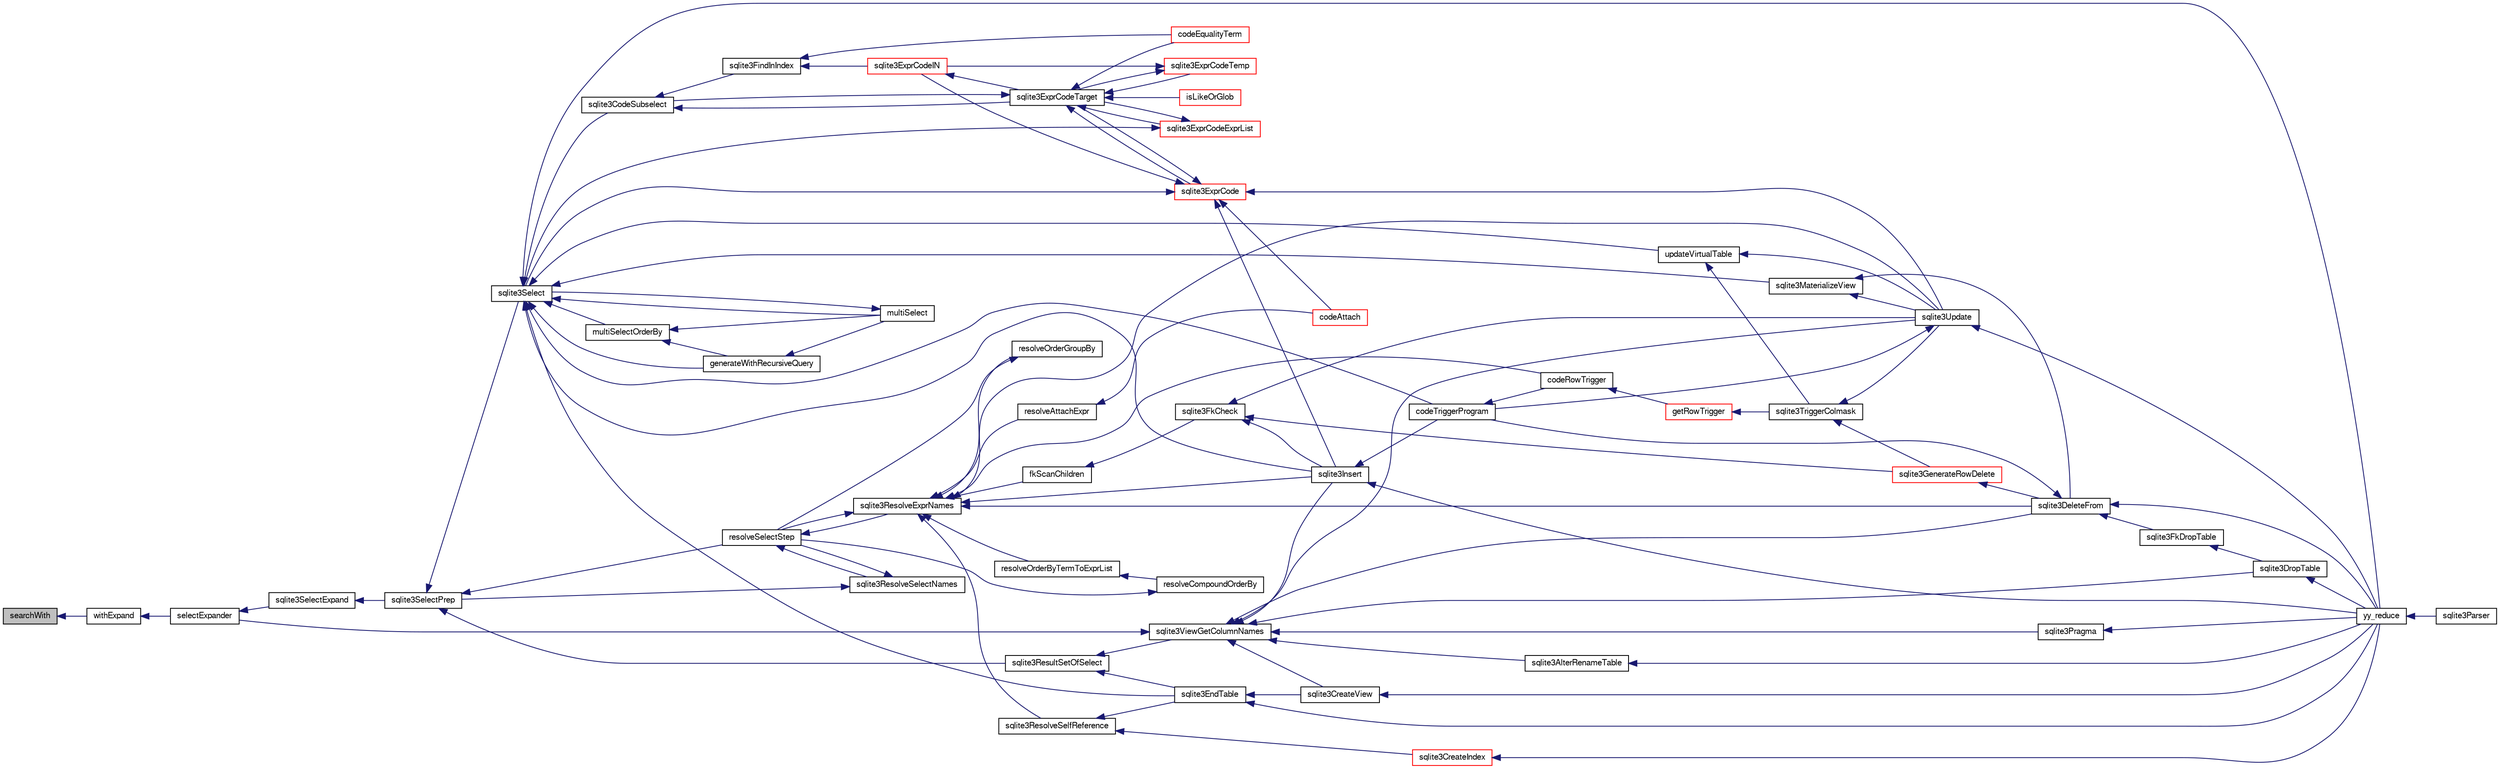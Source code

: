digraph "searchWith"
{
  edge [fontname="FreeSans",fontsize="10",labelfontname="FreeSans",labelfontsize="10"];
  node [fontname="FreeSans",fontsize="10",shape=record];
  rankdir="LR";
  Node285546 [label="searchWith",height=0.2,width=0.4,color="black", fillcolor="grey75", style="filled", fontcolor="black"];
  Node285546 -> Node285547 [dir="back",color="midnightblue",fontsize="10",style="solid",fontname="FreeSans"];
  Node285547 [label="withExpand",height=0.2,width=0.4,color="black", fillcolor="white", style="filled",URL="$sqlite3_8c.html#abfe30ddf22391eeda2da9ba60c23bf0b"];
  Node285547 -> Node285548 [dir="back",color="midnightblue",fontsize="10",style="solid",fontname="FreeSans"];
  Node285548 [label="selectExpander",height=0.2,width=0.4,color="black", fillcolor="white", style="filled",URL="$sqlite3_8c.html#abee977318fbf74531340c6e41b0ca953"];
  Node285548 -> Node285549 [dir="back",color="midnightblue",fontsize="10",style="solid",fontname="FreeSans"];
  Node285549 [label="sqlite3SelectExpand",height=0.2,width=0.4,color="black", fillcolor="white", style="filled",URL="$sqlite3_8c.html#ae55acd1d8219505e629c2148950fa3de"];
  Node285549 -> Node285550 [dir="back",color="midnightblue",fontsize="10",style="solid",fontname="FreeSans"];
  Node285550 [label="sqlite3SelectPrep",height=0.2,width=0.4,color="black", fillcolor="white", style="filled",URL="$sqlite3_8c.html#aa4385bd53c0a43dea72fbc23cc78e1c6"];
  Node285550 -> Node285551 [dir="back",color="midnightblue",fontsize="10",style="solid",fontname="FreeSans"];
  Node285551 [label="resolveSelectStep",height=0.2,width=0.4,color="black", fillcolor="white", style="filled",URL="$sqlite3_8c.html#a0b9015a9e505c63fd104dcbad672c814"];
  Node285551 -> Node285552 [dir="back",color="midnightblue",fontsize="10",style="solid",fontname="FreeSans"];
  Node285552 [label="sqlite3ResolveExprNames",height=0.2,width=0.4,color="black", fillcolor="white", style="filled",URL="$sqlite3_8c.html#a537cf717a3f847807d3a3fd65da636ad"];
  Node285552 -> Node285553 [dir="back",color="midnightblue",fontsize="10",style="solid",fontname="FreeSans"];
  Node285553 [label="resolveOrderByTermToExprList",height=0.2,width=0.4,color="black", fillcolor="white", style="filled",URL="$sqlite3_8c.html#ac7f7eabdc769257622ad90aac3e02fe6"];
  Node285553 -> Node285554 [dir="back",color="midnightblue",fontsize="10",style="solid",fontname="FreeSans"];
  Node285554 [label="resolveCompoundOrderBy",height=0.2,width=0.4,color="black", fillcolor="white", style="filled",URL="$sqlite3_8c.html#a462c5aa49cfd6aad6a92fa60ddefc569"];
  Node285554 -> Node285551 [dir="back",color="midnightblue",fontsize="10",style="solid",fontname="FreeSans"];
  Node285552 -> Node285555 [dir="back",color="midnightblue",fontsize="10",style="solid",fontname="FreeSans"];
  Node285555 [label="resolveOrderGroupBy",height=0.2,width=0.4,color="black", fillcolor="white", style="filled",URL="$sqlite3_8c.html#a4dc8ed6177a5de887eae1010992e3d00"];
  Node285555 -> Node285551 [dir="back",color="midnightblue",fontsize="10",style="solid",fontname="FreeSans"];
  Node285552 -> Node285551 [dir="back",color="midnightblue",fontsize="10",style="solid",fontname="FreeSans"];
  Node285552 -> Node285556 [dir="back",color="midnightblue",fontsize="10",style="solid",fontname="FreeSans"];
  Node285556 [label="sqlite3ResolveSelfReference",height=0.2,width=0.4,color="black", fillcolor="white", style="filled",URL="$sqlite3_8c.html#ab524095a849de78f8728167d19336094"];
  Node285556 -> Node285557 [dir="back",color="midnightblue",fontsize="10",style="solid",fontname="FreeSans"];
  Node285557 [label="sqlite3EndTable",height=0.2,width=0.4,color="black", fillcolor="white", style="filled",URL="$sqlite3_8c.html#a7b5f2c66c0f0b6f819d970ca389768b0"];
  Node285557 -> Node285558 [dir="back",color="midnightblue",fontsize="10",style="solid",fontname="FreeSans"];
  Node285558 [label="sqlite3CreateView",height=0.2,width=0.4,color="black", fillcolor="white", style="filled",URL="$sqlite3_8c.html#a9d85cb00ff71dee5cd9a019503a6982e"];
  Node285558 -> Node285559 [dir="back",color="midnightblue",fontsize="10",style="solid",fontname="FreeSans"];
  Node285559 [label="yy_reduce",height=0.2,width=0.4,color="black", fillcolor="white", style="filled",URL="$sqlite3_8c.html#a7c419a9b25711c666a9a2449ef377f14"];
  Node285559 -> Node285560 [dir="back",color="midnightblue",fontsize="10",style="solid",fontname="FreeSans"];
  Node285560 [label="sqlite3Parser",height=0.2,width=0.4,color="black", fillcolor="white", style="filled",URL="$sqlite3_8c.html#a0327d71a5fabe0b6a343d78a2602e72a"];
  Node285557 -> Node285559 [dir="back",color="midnightblue",fontsize="10",style="solid",fontname="FreeSans"];
  Node285556 -> Node285561 [dir="back",color="midnightblue",fontsize="10",style="solid",fontname="FreeSans"];
  Node285561 [label="sqlite3CreateIndex",height=0.2,width=0.4,color="red", fillcolor="white", style="filled",URL="$sqlite3_8c.html#a8dbe5e590ab6c58a8c45f34f7c81e825"];
  Node285561 -> Node285559 [dir="back",color="midnightblue",fontsize="10",style="solid",fontname="FreeSans"];
  Node285552 -> Node285564 [dir="back",color="midnightblue",fontsize="10",style="solid",fontname="FreeSans"];
  Node285564 [label="resolveAttachExpr",height=0.2,width=0.4,color="black", fillcolor="white", style="filled",URL="$sqlite3_8c.html#a2b0ae2ee3fae38ccc805f582a9ce38f5"];
  Node285564 -> Node285565 [dir="back",color="midnightblue",fontsize="10",style="solid",fontname="FreeSans"];
  Node285565 [label="codeAttach",height=0.2,width=0.4,color="red", fillcolor="white", style="filled",URL="$sqlite3_8c.html#ade4e9e30d828a19c191fdcb098676d5b"];
  Node285552 -> Node285568 [dir="back",color="midnightblue",fontsize="10",style="solid",fontname="FreeSans"];
  Node285568 [label="sqlite3DeleteFrom",height=0.2,width=0.4,color="black", fillcolor="white", style="filled",URL="$sqlite3_8c.html#ab9b4b45349188b49eabb23f94608a091"];
  Node285568 -> Node285569 [dir="back",color="midnightblue",fontsize="10",style="solid",fontname="FreeSans"];
  Node285569 [label="sqlite3FkDropTable",height=0.2,width=0.4,color="black", fillcolor="white", style="filled",URL="$sqlite3_8c.html#a1218c6fc74e89152ceaa4760e82f5ef9"];
  Node285569 -> Node285570 [dir="back",color="midnightblue",fontsize="10",style="solid",fontname="FreeSans"];
  Node285570 [label="sqlite3DropTable",height=0.2,width=0.4,color="black", fillcolor="white", style="filled",URL="$sqlite3_8c.html#a5534f77364b5568783c0e50db3c9defb"];
  Node285570 -> Node285559 [dir="back",color="midnightblue",fontsize="10",style="solid",fontname="FreeSans"];
  Node285568 -> Node285571 [dir="back",color="midnightblue",fontsize="10",style="solid",fontname="FreeSans"];
  Node285571 [label="codeTriggerProgram",height=0.2,width=0.4,color="black", fillcolor="white", style="filled",URL="$sqlite3_8c.html#a120801f59d9281d201d2ff4b2606836e"];
  Node285571 -> Node285572 [dir="back",color="midnightblue",fontsize="10",style="solid",fontname="FreeSans"];
  Node285572 [label="codeRowTrigger",height=0.2,width=0.4,color="black", fillcolor="white", style="filled",URL="$sqlite3_8c.html#a463cea5aaaf388b560b206570a0022fc"];
  Node285572 -> Node285573 [dir="back",color="midnightblue",fontsize="10",style="solid",fontname="FreeSans"];
  Node285573 [label="getRowTrigger",height=0.2,width=0.4,color="red", fillcolor="white", style="filled",URL="$sqlite3_8c.html#a69626ef20b540d1a2b19cf56f3f45689"];
  Node285573 -> Node285581 [dir="back",color="midnightblue",fontsize="10",style="solid",fontname="FreeSans"];
  Node285581 [label="sqlite3TriggerColmask",height=0.2,width=0.4,color="black", fillcolor="white", style="filled",URL="$sqlite3_8c.html#acace8e99e37ae5e84ea03c65e820c540"];
  Node285581 -> Node285576 [dir="back",color="midnightblue",fontsize="10",style="solid",fontname="FreeSans"];
  Node285576 [label="sqlite3GenerateRowDelete",height=0.2,width=0.4,color="red", fillcolor="white", style="filled",URL="$sqlite3_8c.html#a2c76cbf3027fc18fdbb8cb4cd96b77d9"];
  Node285576 -> Node285568 [dir="back",color="midnightblue",fontsize="10",style="solid",fontname="FreeSans"];
  Node285581 -> Node285579 [dir="back",color="midnightblue",fontsize="10",style="solid",fontname="FreeSans"];
  Node285579 [label="sqlite3Update",height=0.2,width=0.4,color="black", fillcolor="white", style="filled",URL="$sqlite3_8c.html#ac5aa67c46e8cc8174566fabe6809fafa"];
  Node285579 -> Node285571 [dir="back",color="midnightblue",fontsize="10",style="solid",fontname="FreeSans"];
  Node285579 -> Node285559 [dir="back",color="midnightblue",fontsize="10",style="solid",fontname="FreeSans"];
  Node285568 -> Node285559 [dir="back",color="midnightblue",fontsize="10",style="solid",fontname="FreeSans"];
  Node285552 -> Node285582 [dir="back",color="midnightblue",fontsize="10",style="solid",fontname="FreeSans"];
  Node285582 [label="fkScanChildren",height=0.2,width=0.4,color="black", fillcolor="white", style="filled",URL="$sqlite3_8c.html#a67c9dcb484336b3155e7a82a037d4691"];
  Node285582 -> Node285583 [dir="back",color="midnightblue",fontsize="10",style="solid",fontname="FreeSans"];
  Node285583 [label="sqlite3FkCheck",height=0.2,width=0.4,color="black", fillcolor="white", style="filled",URL="$sqlite3_8c.html#aa38fb76c7d6f48f19772877a41703b92"];
  Node285583 -> Node285576 [dir="back",color="midnightblue",fontsize="10",style="solid",fontname="FreeSans"];
  Node285583 -> Node285578 [dir="back",color="midnightblue",fontsize="10",style="solid",fontname="FreeSans"];
  Node285578 [label="sqlite3Insert",height=0.2,width=0.4,color="black", fillcolor="white", style="filled",URL="$sqlite3_8c.html#a5b17c9c2000bae6bdff8e6be48d7dc2b"];
  Node285578 -> Node285571 [dir="back",color="midnightblue",fontsize="10",style="solid",fontname="FreeSans"];
  Node285578 -> Node285559 [dir="back",color="midnightblue",fontsize="10",style="solid",fontname="FreeSans"];
  Node285583 -> Node285579 [dir="back",color="midnightblue",fontsize="10",style="solid",fontname="FreeSans"];
  Node285552 -> Node285578 [dir="back",color="midnightblue",fontsize="10",style="solid",fontname="FreeSans"];
  Node285552 -> Node285572 [dir="back",color="midnightblue",fontsize="10",style="solid",fontname="FreeSans"];
  Node285552 -> Node285579 [dir="back",color="midnightblue",fontsize="10",style="solid",fontname="FreeSans"];
  Node285551 -> Node285584 [dir="back",color="midnightblue",fontsize="10",style="solid",fontname="FreeSans"];
  Node285584 [label="sqlite3ResolveSelectNames",height=0.2,width=0.4,color="black", fillcolor="white", style="filled",URL="$sqlite3_8c.html#a0cf10c480643b1ab9eaa02056a400734"];
  Node285584 -> Node285551 [dir="back",color="midnightblue",fontsize="10",style="solid",fontname="FreeSans"];
  Node285584 -> Node285550 [dir="back",color="midnightblue",fontsize="10",style="solid",fontname="FreeSans"];
  Node285550 -> Node285585 [dir="back",color="midnightblue",fontsize="10",style="solid",fontname="FreeSans"];
  Node285585 [label="sqlite3ResultSetOfSelect",height=0.2,width=0.4,color="black", fillcolor="white", style="filled",URL="$sqlite3_8c.html#ade35a86757654a36498d74152aa2fda8"];
  Node285585 -> Node285557 [dir="back",color="midnightblue",fontsize="10",style="solid",fontname="FreeSans"];
  Node285585 -> Node285586 [dir="back",color="midnightblue",fontsize="10",style="solid",fontname="FreeSans"];
  Node285586 [label="sqlite3ViewGetColumnNames",height=0.2,width=0.4,color="black", fillcolor="white", style="filled",URL="$sqlite3_8c.html#aebc7cd8d9e2bd174ae0a60363d3f6ce8"];
  Node285586 -> Node285587 [dir="back",color="midnightblue",fontsize="10",style="solid",fontname="FreeSans"];
  Node285587 [label="sqlite3AlterRenameTable",height=0.2,width=0.4,color="black", fillcolor="white", style="filled",URL="$sqlite3_8c.html#aa5cfdb507ff74e559f2efb0318c96d2c"];
  Node285587 -> Node285559 [dir="back",color="midnightblue",fontsize="10",style="solid",fontname="FreeSans"];
  Node285586 -> Node285558 [dir="back",color="midnightblue",fontsize="10",style="solid",fontname="FreeSans"];
  Node285586 -> Node285570 [dir="back",color="midnightblue",fontsize="10",style="solid",fontname="FreeSans"];
  Node285586 -> Node285568 [dir="back",color="midnightblue",fontsize="10",style="solid",fontname="FreeSans"];
  Node285586 -> Node285578 [dir="back",color="midnightblue",fontsize="10",style="solid",fontname="FreeSans"];
  Node285586 -> Node285588 [dir="back",color="midnightblue",fontsize="10",style="solid",fontname="FreeSans"];
  Node285588 [label="sqlite3Pragma",height=0.2,width=0.4,color="black", fillcolor="white", style="filled",URL="$sqlite3_8c.html#a111391370f58f8e6a6eca51fd34d62ed"];
  Node285588 -> Node285559 [dir="back",color="midnightblue",fontsize="10",style="solid",fontname="FreeSans"];
  Node285586 -> Node285548 [dir="back",color="midnightblue",fontsize="10",style="solid",fontname="FreeSans"];
  Node285586 -> Node285579 [dir="back",color="midnightblue",fontsize="10",style="solid",fontname="FreeSans"];
  Node285550 -> Node285589 [dir="back",color="midnightblue",fontsize="10",style="solid",fontname="FreeSans"];
  Node285589 [label="sqlite3Select",height=0.2,width=0.4,color="black", fillcolor="white", style="filled",URL="$sqlite3_8c.html#a2465ee8c956209ba4b272477b7c21a45"];
  Node285589 -> Node285590 [dir="back",color="midnightblue",fontsize="10",style="solid",fontname="FreeSans"];
  Node285590 [label="sqlite3CodeSubselect",height=0.2,width=0.4,color="black", fillcolor="white", style="filled",URL="$sqlite3_8c.html#aa69b46d2204a1d1b110107a1be12ee0c"];
  Node285590 -> Node285591 [dir="back",color="midnightblue",fontsize="10",style="solid",fontname="FreeSans"];
  Node285591 [label="sqlite3FindInIndex",height=0.2,width=0.4,color="black", fillcolor="white", style="filled",URL="$sqlite3_8c.html#af7d8c56ab0231f44bb5f87b3fafeffb2"];
  Node285591 -> Node285592 [dir="back",color="midnightblue",fontsize="10",style="solid",fontname="FreeSans"];
  Node285592 [label="sqlite3ExprCodeIN",height=0.2,width=0.4,color="red", fillcolor="white", style="filled",URL="$sqlite3_8c.html#ad9cf4f5b5ffb90c24a4a0900c8626193"];
  Node285592 -> Node285593 [dir="back",color="midnightblue",fontsize="10",style="solid",fontname="FreeSans"];
  Node285593 [label="sqlite3ExprCodeTarget",height=0.2,width=0.4,color="black", fillcolor="white", style="filled",URL="$sqlite3_8c.html#a4f308397a0a3ed299ed31aaa1ae2a293"];
  Node285593 -> Node285590 [dir="back",color="midnightblue",fontsize="10",style="solid",fontname="FreeSans"];
  Node285593 -> Node285594 [dir="back",color="midnightblue",fontsize="10",style="solid",fontname="FreeSans"];
  Node285594 [label="sqlite3ExprCodeTemp",height=0.2,width=0.4,color="red", fillcolor="white", style="filled",URL="$sqlite3_8c.html#a3bc5c1ccb3c5851847e2aeb4a84ae1fc"];
  Node285594 -> Node285592 [dir="back",color="midnightblue",fontsize="10",style="solid",fontname="FreeSans"];
  Node285594 -> Node285593 [dir="back",color="midnightblue",fontsize="10",style="solid",fontname="FreeSans"];
  Node285593 -> Node285607 [dir="back",color="midnightblue",fontsize="10",style="solid",fontname="FreeSans"];
  Node285607 [label="sqlite3ExprCode",height=0.2,width=0.4,color="red", fillcolor="white", style="filled",URL="$sqlite3_8c.html#a75f270fb0b111b86924cca4ea507b417"];
  Node285607 -> Node285592 [dir="back",color="midnightblue",fontsize="10",style="solid",fontname="FreeSans"];
  Node285607 -> Node285593 [dir="back",color="midnightblue",fontsize="10",style="solid",fontname="FreeSans"];
  Node285607 -> Node285565 [dir="back",color="midnightblue",fontsize="10",style="solid",fontname="FreeSans"];
  Node285607 -> Node285578 [dir="back",color="midnightblue",fontsize="10",style="solid",fontname="FreeSans"];
  Node285607 -> Node285589 [dir="back",color="midnightblue",fontsize="10",style="solid",fontname="FreeSans"];
  Node285607 -> Node285579 [dir="back",color="midnightblue",fontsize="10",style="solid",fontname="FreeSans"];
  Node285593 -> Node285616 [dir="back",color="midnightblue",fontsize="10",style="solid",fontname="FreeSans"];
  Node285616 [label="sqlite3ExprCodeExprList",height=0.2,width=0.4,color="red", fillcolor="white", style="filled",URL="$sqlite3_8c.html#a05b2b3dc3de7565de24eb3a2ff4e9566"];
  Node285616 -> Node285593 [dir="back",color="midnightblue",fontsize="10",style="solid",fontname="FreeSans"];
  Node285616 -> Node285589 [dir="back",color="midnightblue",fontsize="10",style="solid",fontname="FreeSans"];
  Node285593 -> Node285619 [dir="back",color="midnightblue",fontsize="10",style="solid",fontname="FreeSans"];
  Node285619 [label="isLikeOrGlob",height=0.2,width=0.4,color="red", fillcolor="white", style="filled",URL="$sqlite3_8c.html#a6c38e495198bf8976f68d1a6ebd74a50"];
  Node285593 -> Node285628 [dir="back",color="midnightblue",fontsize="10",style="solid",fontname="FreeSans"];
  Node285628 [label="codeEqualityTerm",height=0.2,width=0.4,color="red", fillcolor="white", style="filled",URL="$sqlite3_8c.html#ad88a57073f031452c9843e97f15acc47"];
  Node285591 -> Node285628 [dir="back",color="midnightblue",fontsize="10",style="solid",fontname="FreeSans"];
  Node285590 -> Node285593 [dir="back",color="midnightblue",fontsize="10",style="solid",fontname="FreeSans"];
  Node285589 -> Node285557 [dir="back",color="midnightblue",fontsize="10",style="solid",fontname="FreeSans"];
  Node285589 -> Node285630 [dir="back",color="midnightblue",fontsize="10",style="solid",fontname="FreeSans"];
  Node285630 [label="sqlite3MaterializeView",height=0.2,width=0.4,color="black", fillcolor="white", style="filled",URL="$sqlite3_8c.html#a4557984b0b75f998fb0c3f231c9b1def"];
  Node285630 -> Node285568 [dir="back",color="midnightblue",fontsize="10",style="solid",fontname="FreeSans"];
  Node285630 -> Node285579 [dir="back",color="midnightblue",fontsize="10",style="solid",fontname="FreeSans"];
  Node285589 -> Node285578 [dir="back",color="midnightblue",fontsize="10",style="solid",fontname="FreeSans"];
  Node285589 -> Node285612 [dir="back",color="midnightblue",fontsize="10",style="solid",fontname="FreeSans"];
  Node285612 [label="generateWithRecursiveQuery",height=0.2,width=0.4,color="black", fillcolor="white", style="filled",URL="$sqlite3_8c.html#ade2c3663fa9c3b9676507984b9483942"];
  Node285612 -> Node285613 [dir="back",color="midnightblue",fontsize="10",style="solid",fontname="FreeSans"];
  Node285613 [label="multiSelect",height=0.2,width=0.4,color="black", fillcolor="white", style="filled",URL="$sqlite3_8c.html#a6456c61f3d9b2389738753cedfa24fa7"];
  Node285613 -> Node285589 [dir="back",color="midnightblue",fontsize="10",style="solid",fontname="FreeSans"];
  Node285589 -> Node285613 [dir="back",color="midnightblue",fontsize="10",style="solid",fontname="FreeSans"];
  Node285589 -> Node285614 [dir="back",color="midnightblue",fontsize="10",style="solid",fontname="FreeSans"];
  Node285614 [label="multiSelectOrderBy",height=0.2,width=0.4,color="black", fillcolor="white", style="filled",URL="$sqlite3_8c.html#afcdb8488c6f4dfdadaf9f04bca35b808"];
  Node285614 -> Node285612 [dir="back",color="midnightblue",fontsize="10",style="solid",fontname="FreeSans"];
  Node285614 -> Node285613 [dir="back",color="midnightblue",fontsize="10",style="solid",fontname="FreeSans"];
  Node285589 -> Node285571 [dir="back",color="midnightblue",fontsize="10",style="solid",fontname="FreeSans"];
  Node285589 -> Node285631 [dir="back",color="midnightblue",fontsize="10",style="solid",fontname="FreeSans"];
  Node285631 [label="updateVirtualTable",height=0.2,width=0.4,color="black", fillcolor="white", style="filled",URL="$sqlite3_8c.html#a740220531db9293c39a2cdd7da3f74e1"];
  Node285631 -> Node285581 [dir="back",color="midnightblue",fontsize="10",style="solid",fontname="FreeSans"];
  Node285631 -> Node285579 [dir="back",color="midnightblue",fontsize="10",style="solid",fontname="FreeSans"];
  Node285589 -> Node285559 [dir="back",color="midnightblue",fontsize="10",style="solid",fontname="FreeSans"];
}
